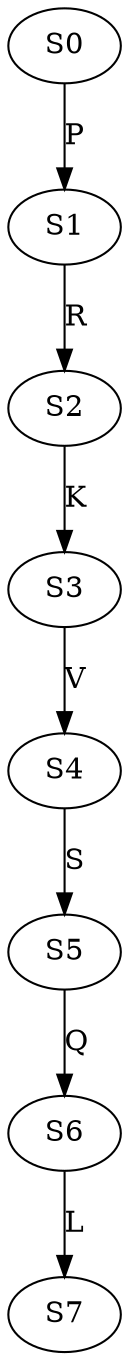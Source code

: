 strict digraph  {
	S0 -> S1 [ label = P ];
	S1 -> S2 [ label = R ];
	S2 -> S3 [ label = K ];
	S3 -> S4 [ label = V ];
	S4 -> S5 [ label = S ];
	S5 -> S6 [ label = Q ];
	S6 -> S7 [ label = L ];
}
